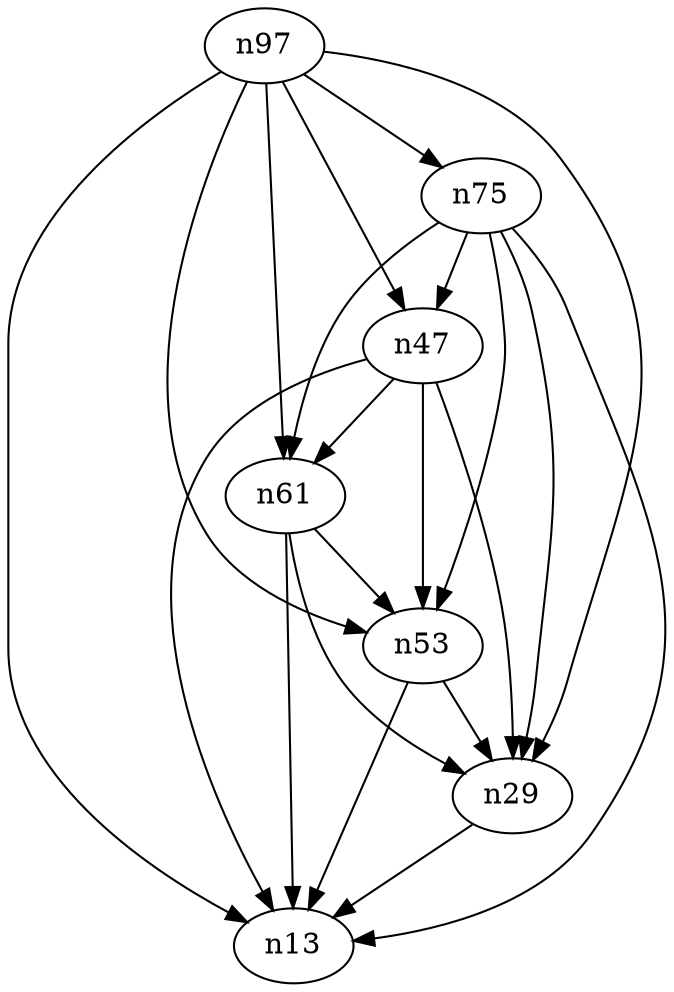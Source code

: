 digraph ""
 {
subgraph nodes
{
n47 -> n53;
n97 -> n13;
n97 -> n61;
n97 -> n47;
n75 -> n29;
n61 -> n13;
n75 -> n53;
n29 -> n13;
n97 -> n29;
n53 -> n29;
n61 -> n53;
n97 -> n53;
n61 -> n29;
n47 -> n13;
n75 -> n47;
n97 -> n75;
n47 -> n61;
n75 -> n61;
n47 -> n29;
n75 -> n13;
n53 -> n13;
}
}
